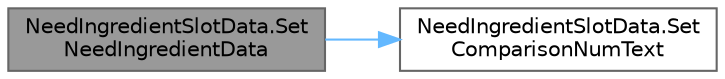 digraph "NeedIngredientSlotData.SetNeedIngredientData"
{
 // LATEX_PDF_SIZE
  bgcolor="transparent";
  edge [fontname=Helvetica,fontsize=10,labelfontname=Helvetica,labelfontsize=10];
  node [fontname=Helvetica,fontsize=10,shape=box,height=0.2,width=0.4];
  rankdir="LR";
  Node1 [id="Node000001",label="NeedIngredientSlotData.Set\lNeedIngredientData",height=0.2,width=0.4,color="gray40", fillcolor="grey60", style="filled", fontcolor="black",tooltip=" "];
  Node1 -> Node2 [id="edge1_Node000001_Node000002",color="steelblue1",style="solid",tooltip=" "];
  Node2 [id="Node000002",label="NeedIngredientSlotData.Set\lComparisonNumText",height=0.2,width=0.4,color="grey40", fillcolor="white", style="filled",URL="$class_need_ingredient_slot_data.html#a61731106de738eccb16716ecc1599ecc",tooltip=" "];
}
